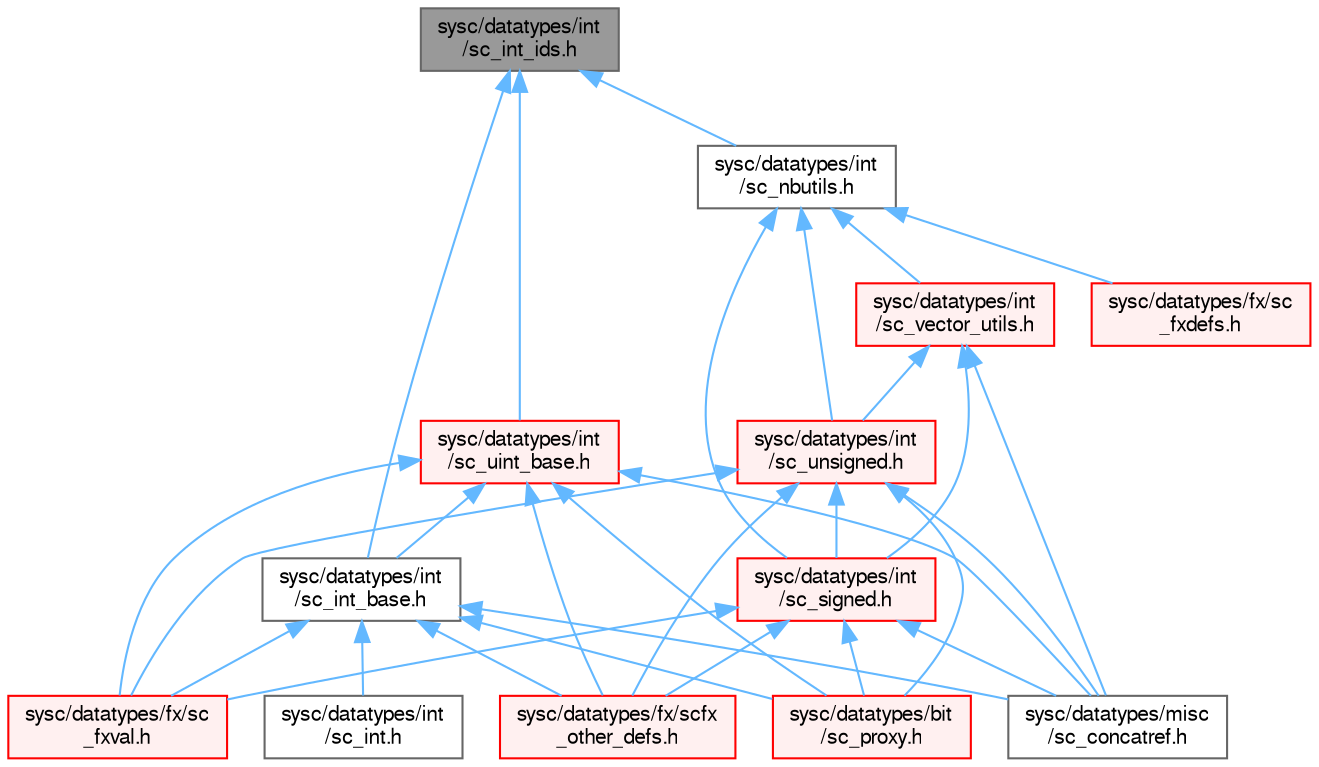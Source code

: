 digraph "sysc/datatypes/int/sc_int_ids.h"
{
 // LATEX_PDF_SIZE
  bgcolor="transparent";
  edge [fontname=FreeSans,fontsize=10,labelfontname=FreeSans,labelfontsize=10];
  node [fontname=FreeSans,fontsize=10,shape=box,height=0.2,width=0.4];
  Node1 [id="Node000001",label="sysc/datatypes/int\l/sc_int_ids.h",height=0.2,width=0.4,color="gray40", fillcolor="grey60", style="filled", fontcolor="black",tooltip=" "];
  Node1 -> Node2 [id="edge1_Node000001_Node000002",dir="back",color="steelblue1",style="solid",tooltip=" "];
  Node2 [id="Node000002",label="sysc/datatypes/int\l/sc_int_base.h",height=0.2,width=0.4,color="grey40", fillcolor="white", style="filled",URL="$a00191.html",tooltip=" "];
  Node2 -> Node3 [id="edge2_Node000002_Node000003",dir="back",color="steelblue1",style="solid",tooltip=" "];
  Node3 [id="Node000003",label="sysc/datatypes/bit\l/sc_proxy.h",height=0.2,width=0.4,color="red", fillcolor="#FFF0F0", style="filled",URL="$a00047.html",tooltip=" "];
  Node2 -> Node18 [id="edge3_Node000002_Node000018",dir="back",color="steelblue1",style="solid",tooltip=" "];
  Node18 [id="Node000018",label="sysc/datatypes/fx/sc\l_fxval.h",height=0.2,width=0.4,color="red", fillcolor="#FFF0F0", style="filled",URL="$a00098.html",tooltip=" "];
  Node2 -> Node19 [id="edge4_Node000002_Node000019",dir="back",color="steelblue1",style="solid",tooltip=" "];
  Node19 [id="Node000019",label="sysc/datatypes/fx/scfx\l_other_defs.h",height=0.2,width=0.4,color="red", fillcolor="#FFF0F0", style="filled",URL="$a00083.html",tooltip=" "];
  Node2 -> Node20 [id="edge5_Node000002_Node000020",dir="back",color="steelblue1",style="solid",tooltip=" "];
  Node20 [id="Node000020",label="sysc/datatypes/int\l/sc_int.h",height=0.2,width=0.4,color="grey40", fillcolor="white", style="filled",URL="$a00137.html",tooltip=" "];
  Node2 -> Node7 [id="edge6_Node000002_Node000007",dir="back",color="steelblue1",style="solid",tooltip=" "];
  Node7 [id="Node000007",label="sysc/datatypes/misc\l/sc_concatref.h",height=0.2,width=0.4,color="grey40", fillcolor="white", style="filled",URL="$a00026.html",tooltip=" "];
  Node1 -> Node21 [id="edge7_Node000001_Node000021",dir="back",color="steelblue1",style="solid",tooltip=" "];
  Node21 [id="Node000021",label="sysc/datatypes/int\l/sc_nbutils.h",height=0.2,width=0.4,color="grey40", fillcolor="white", style="filled",URL="$a00149.html",tooltip=" "];
  Node21 -> Node22 [id="edge8_Node000021_Node000022",dir="back",color="steelblue1",style="solid",tooltip=" "];
  Node22 [id="Node000022",label="sysc/datatypes/fx/sc\l_fxdefs.h",height=0.2,width=0.4,color="red", fillcolor="#FFF0F0", style="filled",URL="$a00101.html",tooltip=" "];
  Node21 -> Node50 [id="edge9_Node000021_Node000050",dir="back",color="steelblue1",style="solid",tooltip=" "];
  Node50 [id="Node000050",label="sysc/datatypes/int\l/sc_signed.h",height=0.2,width=0.4,color="red", fillcolor="#FFF0F0", style="filled",URL="$a00128.html",tooltip=" "];
  Node50 -> Node3 [id="edge10_Node000050_Node000003",dir="back",color="steelblue1",style="solid",tooltip=" "];
  Node50 -> Node18 [id="edge11_Node000050_Node000018",dir="back",color="steelblue1",style="solid",tooltip=" "];
  Node50 -> Node19 [id="edge12_Node000050_Node000019",dir="back",color="steelblue1",style="solid",tooltip=" "];
  Node50 -> Node7 [id="edge13_Node000050_Node000007",dir="back",color="steelblue1",style="solid",tooltip=" "];
  Node21 -> Node53 [id="edge14_Node000021_Node000053",dir="back",color="steelblue1",style="solid",tooltip=" "];
  Node53 [id="Node000053",label="sysc/datatypes/int\l/sc_unsigned.h",height=0.2,width=0.4,color="red", fillcolor="#FFF0F0", style="filled",URL="$a00176.html",tooltip=" "];
  Node53 -> Node3 [id="edge15_Node000053_Node000003",dir="back",color="steelblue1",style="solid",tooltip=" "];
  Node53 -> Node18 [id="edge16_Node000053_Node000018",dir="back",color="steelblue1",style="solid",tooltip=" "];
  Node53 -> Node19 [id="edge17_Node000053_Node000019",dir="back",color="steelblue1",style="solid",tooltip=" "];
  Node53 -> Node50 [id="edge18_Node000053_Node000050",dir="back",color="steelblue1",style="solid",tooltip=" "];
  Node53 -> Node7 [id="edge19_Node000053_Node000007",dir="back",color="steelblue1",style="solid",tooltip=" "];
  Node21 -> Node81 [id="edge20_Node000021_Node000081",dir="back",color="steelblue1",style="solid",tooltip=" "];
  Node81 [id="Node000081",label="sysc/datatypes/int\l/sc_vector_utils.h",height=0.2,width=0.4,color="red", fillcolor="#FFF0F0", style="filled",URL="$a00167.html",tooltip=" "];
  Node81 -> Node50 [id="edge21_Node000081_Node000050",dir="back",color="steelblue1",style="solid",tooltip=" "];
  Node81 -> Node53 [id="edge22_Node000081_Node000053",dir="back",color="steelblue1",style="solid",tooltip=" "];
  Node81 -> Node7 [id="edge23_Node000081_Node000007",dir="back",color="steelblue1",style="solid",tooltip=" "];
  Node1 -> Node29 [id="edge24_Node000001_Node000029",dir="back",color="steelblue1",style="solid",tooltip=" "];
  Node29 [id="Node000029",label="sysc/datatypes/int\l/sc_uint_base.h",height=0.2,width=0.4,color="red", fillcolor="#FFF0F0", style="filled",URL="$a00158.html",tooltip=" "];
  Node29 -> Node3 [id="edge25_Node000029_Node000003",dir="back",color="steelblue1",style="solid",tooltip=" "];
  Node29 -> Node18 [id="edge26_Node000029_Node000018",dir="back",color="steelblue1",style="solid",tooltip=" "];
  Node29 -> Node19 [id="edge27_Node000029_Node000019",dir="back",color="steelblue1",style="solid",tooltip=" "];
  Node29 -> Node2 [id="edge28_Node000029_Node000002",dir="back",color="steelblue1",style="solid",tooltip=" "];
  Node29 -> Node7 [id="edge29_Node000029_Node000007",dir="back",color="steelblue1",style="solid",tooltip=" "];
}
